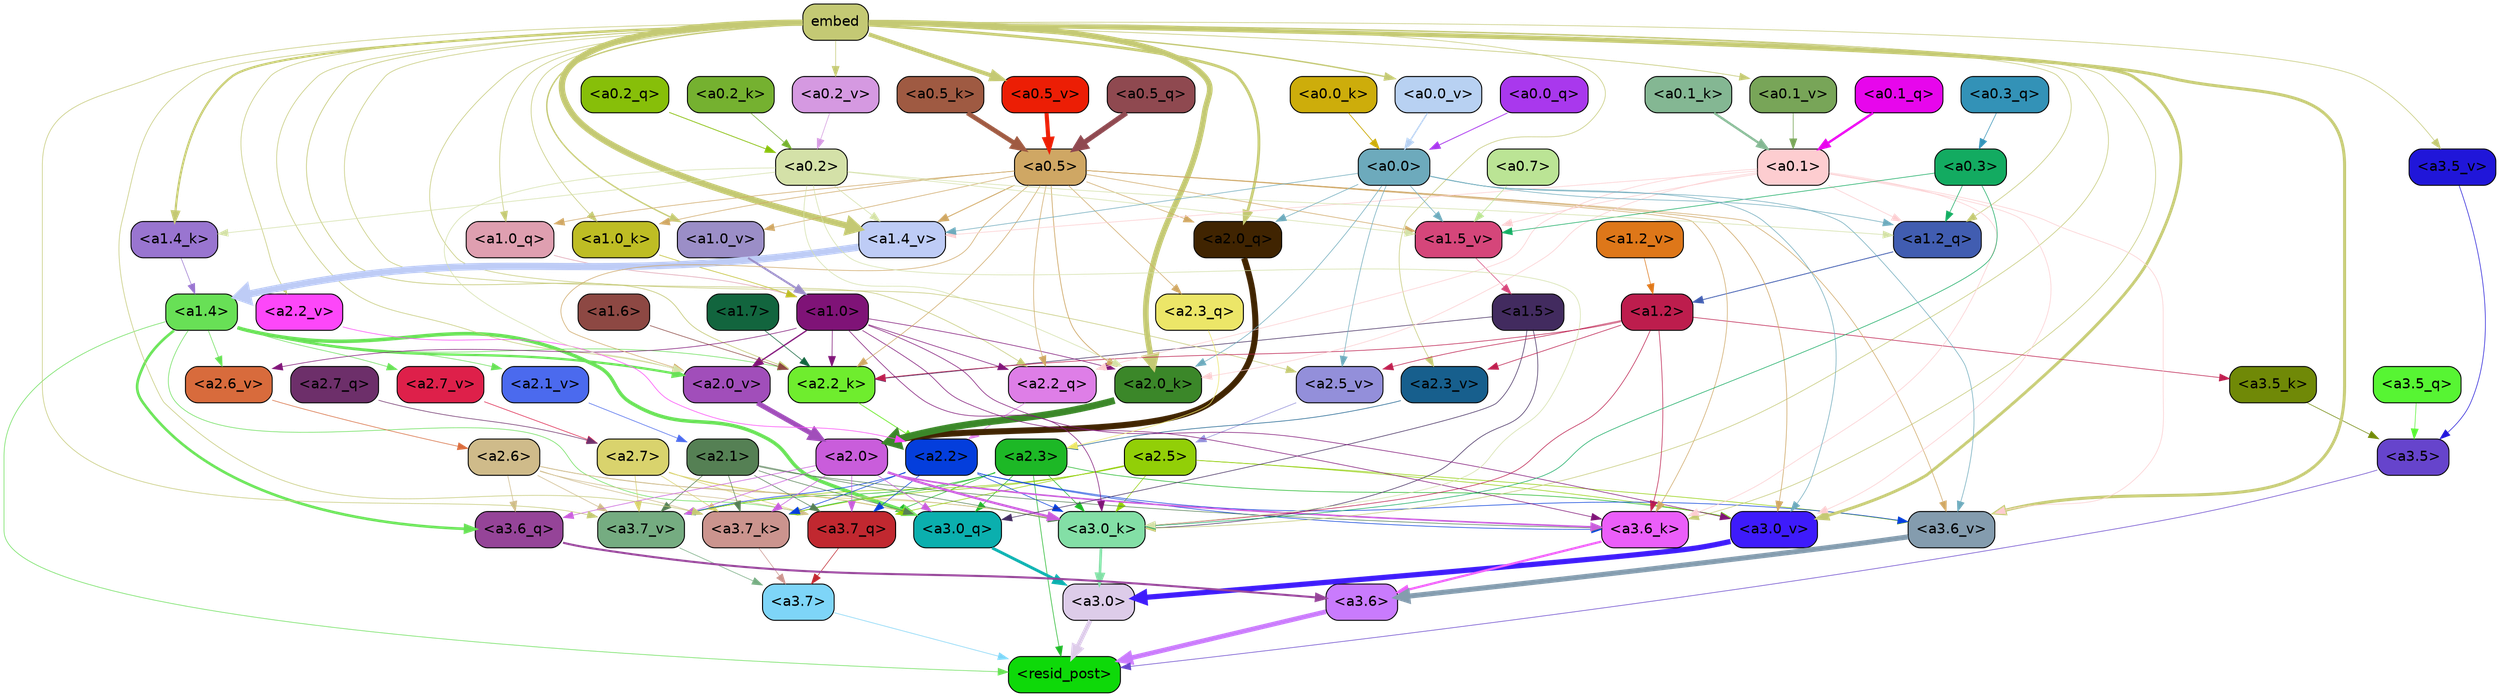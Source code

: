 strict digraph "" {
	graph [bgcolor=transparent,
		layout=dot,
		overlap=false,
		splines=true
	];
	"<a3.7>"	[color=black,
		fillcolor="#7ed5f8",
		fontname=Helvetica,
		shape=box,
		style="filled, rounded"];
	"<resid_post>"	[color=black,
		fillcolor="#0ed909",
		fontname=Helvetica,
		shape=box,
		style="filled, rounded"];
	"<a3.7>" -> "<resid_post>"	[color="#7ed5f8",
		penwidth=0.6];
	"<a3.6>"	[color=black,
		fillcolor="#c97bfd",
		fontname=Helvetica,
		shape=box,
		style="filled, rounded"];
	"<a3.6>" -> "<resid_post>"	[color="#c97bfd",
		penwidth=4.6696330308914185];
	"<a3.5>"	[color=black,
		fillcolor="#6644cc",
		fontname=Helvetica,
		shape=box,
		style="filled, rounded"];
	"<a3.5>" -> "<resid_post>"	[color="#6644cc",
		penwidth=0.6];
	"<a3.0>"	[color=black,
		fillcolor="#ddcce9",
		fontname=Helvetica,
		shape=box,
		style="filled, rounded"];
	"<a3.0>" -> "<resid_post>"	[color="#ddcce9",
		penwidth=4.282557368278503];
	"<a2.3>"	[color=black,
		fillcolor="#1db826",
		fontname=Helvetica,
		shape=box,
		style="filled, rounded"];
	"<a2.3>" -> "<resid_post>"	[color="#1db826",
		penwidth=0.6];
	"<a3.7_q>"	[color=black,
		fillcolor="#c12830",
		fontname=Helvetica,
		shape=box,
		style="filled, rounded"];
	"<a2.3>" -> "<a3.7_q>"	[color="#1db826",
		penwidth=0.6];
	"<a3.0_q>"	[color=black,
		fillcolor="#0bafae",
		fontname=Helvetica,
		shape=box,
		style="filled, rounded"];
	"<a2.3>" -> "<a3.0_q>"	[color="#1db826",
		penwidth=0.6];
	"<a3.7_k>"	[color=black,
		fillcolor="#cb948e",
		fontname=Helvetica,
		shape=box,
		style="filled, rounded"];
	"<a2.3>" -> "<a3.7_k>"	[color="#1db826",
		penwidth=0.6];
	"<a3.0_k>"	[color=black,
		fillcolor="#83dfa6",
		fontname=Helvetica,
		shape=box,
		style="filled, rounded"];
	"<a2.3>" -> "<a3.0_k>"	[color="#1db826",
		penwidth=0.6];
	"<a3.7_v>"	[color=black,
		fillcolor="#75ac81",
		fontname=Helvetica,
		shape=box,
		style="filled, rounded"];
	"<a2.3>" -> "<a3.7_v>"	[color="#1db826",
		penwidth=0.6];
	"<a3.0_v>"	[color=black,
		fillcolor="#3e1bfb",
		fontname=Helvetica,
		shape=box,
		style="filled, rounded"];
	"<a2.3>" -> "<a3.0_v>"	[color="#1db826",
		penwidth=0.6];
	"<a1.4>"	[color=black,
		fillcolor="#68e056",
		fontname=Helvetica,
		shape=box,
		style="filled, rounded"];
	"<a1.4>" -> "<resid_post>"	[color="#68e056",
		penwidth=0.6];
	"<a1.4>" -> "<a3.7_q>"	[color="#68e056",
		penwidth=0.6];
	"<a3.6_q>"	[color=black,
		fillcolor="#954498",
		fontname=Helvetica,
		shape=box,
		style="filled, rounded"];
	"<a1.4>" -> "<a3.6_q>"	[color="#68e056",
		penwidth=2.6073555648326874];
	"<a1.4>" -> "<a3.0_q>"	[color="#68e056",
		penwidth=3.4971605762839317];
	"<a2.2_k>"	[color=black,
		fillcolor="#6fed2e",
		fontname=Helvetica,
		shape=box,
		style="filled, rounded"];
	"<a1.4>" -> "<a2.2_k>"	[color="#68e056",
		penwidth=0.6];
	"<a2.7_v>"	[color=black,
		fillcolor="#de204a",
		fontname=Helvetica,
		shape=box,
		style="filled, rounded"];
	"<a1.4>" -> "<a2.7_v>"	[color="#68e056",
		penwidth=0.6];
	"<a2.6_v>"	[color=black,
		fillcolor="#d86b3c",
		fontname=Helvetica,
		shape=box,
		style="filled, rounded"];
	"<a1.4>" -> "<a2.6_v>"	[color="#68e056",
		penwidth=0.6];
	"<a2.1_v>"	[color=black,
		fillcolor="#4b6aee",
		fontname=Helvetica,
		shape=box,
		style="filled, rounded"];
	"<a1.4>" -> "<a2.1_v>"	[color="#68e056",
		penwidth=0.6];
	"<a2.0_v>"	[color=black,
		fillcolor="#a14eba",
		fontname=Helvetica,
		shape=box,
		style="filled, rounded"];
	"<a1.4>" -> "<a2.0_v>"	[color="#68e056",
		penwidth=2.268670678138733];
	"<a3.7_q>" -> "<a3.7>"	[color="#c12830",
		penwidth=0.6];
	"<a3.6_q>" -> "<a3.6>"	[color="#954498",
		penwidth=2.03758105635643];
	"<a3.5_q>"	[color=black,
		fillcolor="#57f533",
		fontname=Helvetica,
		shape=box,
		style="filled, rounded"];
	"<a3.5_q>" -> "<a3.5>"	[color="#57f533",
		penwidth=0.6];
	"<a3.0_q>" -> "<a3.0>"	[color="#0bafae",
		penwidth=2.8638100624084473];
	"<a3.7_k>" -> "<a3.7>"	[color="#cb948e",
		penwidth=0.6];
	"<a3.6_k>"	[color=black,
		fillcolor="#eb5ef9",
		fontname=Helvetica,
		shape=box,
		style="filled, rounded"];
	"<a3.6_k>" -> "<a3.6>"	[color="#eb5ef9",
		penwidth=2.174198240041733];
	"<a3.5_k>"	[color=black,
		fillcolor="#708907",
		fontname=Helvetica,
		shape=box,
		style="filled, rounded"];
	"<a3.5_k>" -> "<a3.5>"	[color="#708907",
		penwidth=0.6];
	"<a3.0_k>" -> "<a3.0>"	[color="#83dfa6",
		penwidth=2.6274144649505615];
	"<a3.7_v>" -> "<a3.7>"	[color="#75ac81",
		penwidth=0.6];
	"<a3.6_v>"	[color=black,
		fillcolor="#849cae",
		fontname=Helvetica,
		shape=box,
		style="filled, rounded"];
	"<a3.6_v>" -> "<a3.6>"	[color="#849cae",
		penwidth=5.002329230308533];
	"<a3.5_v>"	[color=black,
		fillcolor="#2016d9",
		fontname=Helvetica,
		shape=box,
		style="filled, rounded"];
	"<a3.5_v>" -> "<a3.5>"	[color="#2016d9",
		penwidth=0.6];
	"<a3.0_v>" -> "<a3.0>"	[color="#3e1bfb",
		penwidth=5.188832879066467];
	"<a2.7>"	[color=black,
		fillcolor="#d9d36d",
		fontname=Helvetica,
		shape=box,
		style="filled, rounded"];
	"<a2.7>" -> "<a3.7_q>"	[color="#d9d36d",
		penwidth=0.6];
	"<a2.7>" -> "<a3.0_q>"	[color="#d9d36d",
		penwidth=0.6];
	"<a2.7>" -> "<a3.7_k>"	[color="#d9d36d",
		penwidth=0.6];
	"<a2.7>" -> "<a3.0_k>"	[color="#d9d36d",
		penwidth=0.6];
	"<a2.7>" -> "<a3.7_v>"	[color="#d9d36d",
		penwidth=0.6];
	"<a2.6>"	[color=black,
		fillcolor="#cfbb8a",
		fontname=Helvetica,
		shape=box,
		style="filled, rounded"];
	"<a2.6>" -> "<a3.7_q>"	[color="#cfbb8a",
		penwidth=0.6];
	"<a2.6>" -> "<a3.6_q>"	[color="#cfbb8a",
		penwidth=0.6];
	"<a2.6>" -> "<a3.0_q>"	[color="#cfbb8a",
		penwidth=0.6];
	"<a2.6>" -> "<a3.7_k>"	[color="#cfbb8a",
		penwidth=0.6];
	"<a2.6>" -> "<a3.0_k>"	[color="#cfbb8a",
		penwidth=0.6];
	"<a2.6>" -> "<a3.7_v>"	[color="#cfbb8a",
		penwidth=0.6];
	"<a2.5>"	[color=black,
		fillcolor="#92cf07",
		fontname=Helvetica,
		shape=box,
		style="filled, rounded"];
	"<a2.5>" -> "<a3.7_q>"	[color="#92cf07",
		penwidth=0.6];
	"<a2.5>" -> "<a3.7_k>"	[color="#92cf07",
		penwidth=0.6];
	"<a2.5>" -> "<a3.0_k>"	[color="#92cf07",
		penwidth=0.6];
	"<a2.5>" -> "<a3.7_v>"	[color="#92cf07",
		penwidth=0.6];
	"<a2.5>" -> "<a3.6_v>"	[color="#92cf07",
		penwidth=0.6];
	"<a2.5>" -> "<a3.0_v>"	[color="#92cf07",
		penwidth=0.6];
	"<a2.2>"	[color=black,
		fillcolor="#043edc",
		fontname=Helvetica,
		shape=box,
		style="filled, rounded"];
	"<a2.2>" -> "<a3.7_q>"	[color="#043edc",
		penwidth=0.6];
	"<a2.2>" -> "<a3.7_k>"	[color="#043edc",
		penwidth=0.6];
	"<a2.2>" -> "<a3.6_k>"	[color="#043edc",
		penwidth=0.6];
	"<a2.2>" -> "<a3.0_k>"	[color="#043edc",
		penwidth=0.6];
	"<a2.2>" -> "<a3.7_v>"	[color="#043edc",
		penwidth=0.6];
	"<a2.2>" -> "<a3.6_v>"	[color="#043edc",
		penwidth=0.6];
	"<a2.1>"	[color=black,
		fillcolor="#558054",
		fontname=Helvetica,
		shape=box,
		style="filled, rounded"];
	"<a2.1>" -> "<a3.7_q>"	[color="#558054",
		penwidth=0.6];
	"<a2.1>" -> "<a3.0_q>"	[color="#558054",
		penwidth=0.6];
	"<a2.1>" -> "<a3.7_k>"	[color="#558054",
		penwidth=0.6];
	"<a2.1>" -> "<a3.6_k>"	[color="#558054",
		penwidth=0.6];
	"<a2.1>" -> "<a3.0_k>"	[color="#558054",
		penwidth=0.6];
	"<a2.1>" -> "<a3.7_v>"	[color="#558054",
		penwidth=0.6];
	"<a2.0>"	[color=black,
		fillcolor="#c95ddb",
		fontname=Helvetica,
		shape=box,
		style="filled, rounded"];
	"<a2.0>" -> "<a3.7_q>"	[color="#c95ddb",
		penwidth=0.6];
	"<a2.0>" -> "<a3.6_q>"	[color="#c95ddb",
		penwidth=0.6];
	"<a2.0>" -> "<a3.0_q>"	[color="#c95ddb",
		penwidth=0.6];
	"<a2.0>" -> "<a3.7_k>"	[color="#c95ddb",
		penwidth=0.6];
	"<a2.0>" -> "<a3.6_k>"	[color="#c95ddb",
		penwidth=1.5568191409111023];
	"<a2.0>" -> "<a3.0_k>"	[color="#c95ddb",
		penwidth=2.270527422428131];
	"<a2.0>" -> "<a3.7_v>"	[color="#c95ddb",
		penwidth=0.6];
	"<a1.5>"	[color=black,
		fillcolor="#422b5f",
		fontname=Helvetica,
		shape=box,
		style="filled, rounded"];
	"<a1.5>" -> "<a3.0_q>"	[color="#422b5f",
		penwidth=0.6];
	"<a1.5>" -> "<a3.0_k>"	[color="#422b5f",
		penwidth=0.6];
	"<a1.5>" -> "<a2.2_k>"	[color="#422b5f",
		penwidth=0.6];
	embed	[color=black,
		fillcolor="#c4c974",
		fontname=Helvetica,
		shape=box,
		style="filled, rounded"];
	embed -> "<a3.7_k>"	[color="#c4c974",
		penwidth=0.6];
	embed -> "<a3.6_k>"	[color="#c4c974",
		penwidth=0.6];
	embed -> "<a3.0_k>"	[color="#c4c974",
		penwidth=0.6];
	embed -> "<a3.7_v>"	[color="#c4c974",
		penwidth=0.6];
	embed -> "<a3.6_v>"	[color="#c4c974",
		penwidth=2.9588699340820312];
	embed -> "<a3.5_v>"	[color="#c4c974",
		penwidth=0.6];
	embed -> "<a3.0_v>"	[color="#c4c974",
		penwidth=2.8686431646347046];
	"<a2.2_q>"	[color=black,
		fillcolor="#de7ee7",
		fontname=Helvetica,
		shape=box,
		style="filled, rounded"];
	embed -> "<a2.2_q>"	[color="#c4c974",
		penwidth=0.6];
	"<a2.0_q>"	[color=black,
		fillcolor="#402401",
		fontname=Helvetica,
		shape=box,
		style="filled, rounded"];
	embed -> "<a2.0_q>"	[color="#c4c974",
		penwidth=2.7617180347442627];
	embed -> "<a2.2_k>"	[color="#c4c974",
		penwidth=0.67606520652771];
	"<a2.0_k>"	[color=black,
		fillcolor="#3b8729",
		fontname=Helvetica,
		shape=box,
		style="filled, rounded"];
	embed -> "<a2.0_k>"	[color="#c4c974",
		penwidth=5.615107178688049];
	"<a2.5_v>"	[color=black,
		fillcolor="#938fda",
		fontname=Helvetica,
		shape=box,
		style="filled, rounded"];
	embed -> "<a2.5_v>"	[color="#c4c974",
		penwidth=0.6];
	"<a2.3_v>"	[color=black,
		fillcolor="#175f8d",
		fontname=Helvetica,
		shape=box,
		style="filled, rounded"];
	embed -> "<a2.3_v>"	[color="#c4c974",
		penwidth=0.6];
	"<a2.2_v>"	[color=black,
		fillcolor="#fd47f9",
		fontname=Helvetica,
		shape=box,
		style="filled, rounded"];
	embed -> "<a2.2_v>"	[color="#c4c974",
		penwidth=0.6];
	embed -> "<a2.0_v>"	[color="#c4c974",
		penwidth=0.6];
	"<a1.2_q>"	[color=black,
		fillcolor="#415db1",
		fontname=Helvetica,
		shape=box,
		style="filled, rounded"];
	embed -> "<a1.2_q>"	[color="#c4c974",
		penwidth=0.6];
	"<a1.0_q>"	[color=black,
		fillcolor="#df9fb0",
		fontname=Helvetica,
		shape=box,
		style="filled, rounded"];
	embed -> "<a1.0_q>"	[color="#c4c974",
		penwidth=0.6];
	"<a1.4_k>"	[color=black,
		fillcolor="#9975d0",
		fontname=Helvetica,
		shape=box,
		style="filled, rounded"];
	embed -> "<a1.4_k>"	[color="#c4c974",
		penwidth=2.1468217372894287];
	"<a1.0_k>"	[color=black,
		fillcolor="#bebd24",
		fontname=Helvetica,
		shape=box,
		style="filled, rounded"];
	embed -> "<a1.0_k>"	[color="#c4c974",
		penwidth=0.6];
	"<a1.4_v>"	[color=black,
		fillcolor="#beccf6",
		fontname=Helvetica,
		shape=box,
		style="filled, rounded"];
	embed -> "<a1.4_v>"	[color="#c4c974",
		penwidth=6.189999580383301];
	"<a1.0_v>"	[color=black,
		fillcolor="#9b8ec7",
		fontname=Helvetica,
		shape=box,
		style="filled, rounded"];
	embed -> "<a1.0_v>"	[color="#c4c974",
		penwidth=1.3123979568481445];
	"<a0.5_v>"	[color=black,
		fillcolor="#ec1e05",
		fontname=Helvetica,
		shape=box,
		style="filled, rounded"];
	embed -> "<a0.5_v>"	[color="#c4c974",
		penwidth=4.06441330909729];
	"<a0.2_v>"	[color=black,
		fillcolor="#d599e1",
		fontname=Helvetica,
		shape=box,
		style="filled, rounded"];
	embed -> "<a0.2_v>"	[color="#c4c974",
		penwidth=0.6];
	"<a0.1_v>"	[color=black,
		fillcolor="#78a558",
		fontname=Helvetica,
		shape=box,
		style="filled, rounded"];
	embed -> "<a0.1_v>"	[color="#c4c974",
		penwidth=0.6574034690856934];
	"<a0.0_v>"	[color=black,
		fillcolor="#b8d1f2",
		fontname=Helvetica,
		shape=box,
		style="filled, rounded"];
	embed -> "<a0.0_v>"	[color="#c4c974",
		penwidth=1.3119869232177734];
	"<a1.2>"	[color=black,
		fillcolor="#bd1d4d",
		fontname=Helvetica,
		shape=box,
		style="filled, rounded"];
	"<a1.2>" -> "<a3.6_k>"	[color="#bd1d4d",
		penwidth=0.6];
	"<a1.2>" -> "<a3.5_k>"	[color="#bd1d4d",
		penwidth=0.6];
	"<a1.2>" -> "<a3.0_k>"	[color="#bd1d4d",
		penwidth=0.6];
	"<a1.2>" -> "<a2.2_k>"	[color="#bd1d4d",
		penwidth=0.6];
	"<a1.2>" -> "<a2.5_v>"	[color="#bd1d4d",
		penwidth=0.6];
	"<a1.2>" -> "<a2.3_v>"	[color="#bd1d4d",
		penwidth=0.6];
	"<a1.0>"	[color=black,
		fillcolor="#7f1377",
		fontname=Helvetica,
		shape=box,
		style="filled, rounded"];
	"<a1.0>" -> "<a3.6_k>"	[color="#7f1377",
		penwidth=0.6];
	"<a1.0>" -> "<a3.0_k>"	[color="#7f1377",
		penwidth=0.6];
	"<a1.0>" -> "<a3.0_v>"	[color="#7f1377",
		penwidth=0.6];
	"<a1.0>" -> "<a2.2_q>"	[color="#7f1377",
		penwidth=0.6];
	"<a1.0>" -> "<a2.2_k>"	[color="#7f1377",
		penwidth=0.6];
	"<a1.0>" -> "<a2.0_k>"	[color="#7f1377",
		penwidth=0.6];
	"<a1.0>" -> "<a2.6_v>"	[color="#7f1377",
		penwidth=0.6];
	"<a1.0>" -> "<a2.0_v>"	[color="#7f1377",
		penwidth=1.27996826171875];
	"<a0.5>"	[color=black,
		fillcolor="#cfa764",
		fontname=Helvetica,
		shape=box,
		style="filled, rounded"];
	"<a0.5>" -> "<a3.6_k>"	[color="#cfa764",
		penwidth=0.6];
	"<a0.5>" -> "<a3.6_v>"	[color="#cfa764",
		penwidth=0.6];
	"<a0.5>" -> "<a3.0_v>"	[color="#cfa764",
		penwidth=0.6421224474906921];
	"<a2.3_q>"	[color=black,
		fillcolor="#ece668",
		fontname=Helvetica,
		shape=box,
		style="filled, rounded"];
	"<a0.5>" -> "<a2.3_q>"	[color="#cfa764",
		penwidth=0.6];
	"<a0.5>" -> "<a2.2_q>"	[color="#cfa764",
		penwidth=0.6];
	"<a0.5>" -> "<a2.0_q>"	[color="#cfa764",
		penwidth=0.6];
	"<a0.5>" -> "<a2.2_k>"	[color="#cfa764",
		penwidth=0.6];
	"<a0.5>" -> "<a2.0_k>"	[color="#cfa764",
		penwidth=0.7151575088500977];
	"<a0.5>" -> "<a2.0_v>"	[color="#cfa764",
		penwidth=0.6];
	"<a0.5>" -> "<a1.0_q>"	[color="#cfa764",
		penwidth=0.6];
	"<a0.5>" -> "<a1.0_k>"	[color="#cfa764",
		penwidth=0.6];
	"<a1.5_v>"	[color=black,
		fillcolor="#d5467a",
		fontname=Helvetica,
		shape=box,
		style="filled, rounded"];
	"<a0.5>" -> "<a1.5_v>"	[color="#cfa764",
		penwidth=0.6];
	"<a0.5>" -> "<a1.4_v>"	[color="#cfa764",
		penwidth=0.8927993774414062];
	"<a0.5>" -> "<a1.0_v>"	[color="#cfa764",
		penwidth=0.6];
	"<a0.1>"	[color=black,
		fillcolor="#fdcdd0",
		fontname=Helvetica,
		shape=box,
		style="filled, rounded"];
	"<a0.1>" -> "<a3.6_k>"	[color="#fdcdd0",
		penwidth=0.6];
	"<a0.1>" -> "<a3.6_v>"	[color="#fdcdd0",
		penwidth=0.6];
	"<a0.1>" -> "<a3.0_v>"	[color="#fdcdd0",
		penwidth=0.6];
	"<a0.1>" -> "<a2.2_q>"	[color="#fdcdd0",
		penwidth=0.6];
	"<a0.1>" -> "<a2.0_k>"	[color="#fdcdd0",
		penwidth=0.6];
	"<a0.1>" -> "<a1.2_q>"	[color="#fdcdd0",
		penwidth=0.6];
	"<a0.1>" -> "<a1.5_v>"	[color="#fdcdd0",
		penwidth=0.6];
	"<a0.1>" -> "<a1.4_v>"	[color="#fdcdd0",
		penwidth=0.6];
	"<a0.3>"	[color=black,
		fillcolor="#13ab61",
		fontname=Helvetica,
		shape=box,
		style="filled, rounded"];
	"<a0.3>" -> "<a3.0_k>"	[color="#13ab61",
		penwidth=0.6];
	"<a0.3>" -> "<a1.2_q>"	[color="#13ab61",
		penwidth=0.6];
	"<a0.3>" -> "<a1.5_v>"	[color="#13ab61",
		penwidth=0.6];
	"<a0.2>"	[color=black,
		fillcolor="#d4e1a8",
		fontname=Helvetica,
		shape=box,
		style="filled, rounded"];
	"<a0.2>" -> "<a3.0_k>"	[color="#d4e1a8",
		penwidth=0.6];
	"<a0.2>" -> "<a2.0_k>"	[color="#d4e1a8",
		penwidth=0.6];
	"<a0.2>" -> "<a2.0_v>"	[color="#d4e1a8",
		penwidth=0.6];
	"<a0.2>" -> "<a1.2_q>"	[color="#d4e1a8",
		penwidth=0.6];
	"<a0.2>" -> "<a1.4_k>"	[color="#d4e1a8",
		penwidth=0.6];
	"<a0.2>" -> "<a1.5_v>"	[color="#d4e1a8",
		penwidth=0.6];
	"<a0.2>" -> "<a1.4_v>"	[color="#d4e1a8",
		penwidth=0.6];
	"<a0.0>"	[color=black,
		fillcolor="#6daabc",
		fontname=Helvetica,
		shape=box,
		style="filled, rounded"];
	"<a0.0>" -> "<a3.6_v>"	[color="#6daabc",
		penwidth=0.6];
	"<a0.0>" -> "<a3.0_v>"	[color="#6daabc",
		penwidth=0.6];
	"<a0.0>" -> "<a2.0_q>"	[color="#6daabc",
		penwidth=0.6];
	"<a0.0>" -> "<a2.0_k>"	[color="#6daabc",
		penwidth=0.6];
	"<a0.0>" -> "<a2.5_v>"	[color="#6daabc",
		penwidth=0.6];
	"<a0.0>" -> "<a1.2_q>"	[color="#6daabc",
		penwidth=0.6];
	"<a0.0>" -> "<a1.5_v>"	[color="#6daabc",
		penwidth=0.6];
	"<a0.0>" -> "<a1.4_v>"	[color="#6daabc",
		penwidth=0.6];
	"<a2.7_q>"	[color=black,
		fillcolor="#6d2f6a",
		fontname=Helvetica,
		shape=box,
		style="filled, rounded"];
	"<a2.7_q>" -> "<a2.7>"	[color="#6d2f6a",
		penwidth=0.6];
	"<a2.3_q>" -> "<a2.3>"	[color="#ece668",
		penwidth=0.6];
	"<a2.2_q>" -> "<a2.2>"	[color="#de7ee7",
		penwidth=0.6340763568878174];
	"<a2.0_q>" -> "<a2.0>"	[color="#402401",
		penwidth=6.0160088539123535];
	"<a2.2_k>" -> "<a2.2>"	[color="#6fed2e",
		penwidth=0.7764816284179688];
	"<a2.0_k>" -> "<a2.0>"	[color="#3b8729",
		penwidth=6.773025274276733];
	"<a2.7_v>" -> "<a2.7>"	[color="#de204a",
		penwidth=0.6];
	"<a2.6_v>" -> "<a2.6>"	[color="#d86b3c",
		penwidth=0.6];
	"<a2.5_v>" -> "<a2.5>"	[color="#938fda",
		penwidth=0.6];
	"<a2.3_v>" -> "<a2.3>"	[color="#175f8d",
		penwidth=0.6];
	"<a2.2_v>" -> "<a2.2>"	[color="#fd47f9",
		penwidth=0.6];
	"<a2.1_v>" -> "<a2.1>"	[color="#4b6aee",
		penwidth=0.6];
	"<a2.0_v>" -> "<a2.0>"	[color="#a14eba",
		penwidth=4.906715989112854];
	"<a1.7>"	[color=black,
		fillcolor="#12653e",
		fontname=Helvetica,
		shape=box,
		style="filled, rounded"];
	"<a1.7>" -> "<a2.2_k>"	[color="#12653e",
		penwidth=0.6];
	"<a1.6>"	[color=black,
		fillcolor="#8d4843",
		fontname=Helvetica,
		shape=box,
		style="filled, rounded"];
	"<a1.6>" -> "<a2.2_k>"	[color="#8d4843",
		penwidth=0.6];
	"<a1.2_q>" -> "<a1.2>"	[color="#415db1",
		penwidth=0.836545467376709];
	"<a1.0_q>" -> "<a1.0>"	[color="#df9fb0",
		penwidth=0.6];
	"<a1.4_k>" -> "<a1.4>"	[color="#9975d0",
		penwidth=0.6];
	"<a1.0_k>" -> "<a1.0>"	[color="#bebd24",
		penwidth=0.6];
	"<a1.5_v>" -> "<a1.5>"	[color="#d5467a",
		penwidth=0.6];
	"<a1.4_v>" -> "<a1.4>"	[color="#beccf6",
		penwidth=7.093163728713989];
	"<a1.2_v>"	[color=black,
		fillcolor="#de7719",
		fontname=Helvetica,
		shape=box,
		style="filled, rounded"];
	"<a1.2_v>" -> "<a1.2>"	[color="#de7719",
		penwidth=0.6];
	"<a1.0_v>" -> "<a1.0>"	[color="#9b8ec7",
		penwidth=1.9666723012924194];
	"<a0.7>"	[color=black,
		fillcolor="#bbe495",
		fontname=Helvetica,
		shape=box,
		style="filled, rounded"];
	"<a0.7>" -> "<a1.5_v>"	[color="#bbe495",
		penwidth=0.6];
	"<a0.5_q>"	[color=black,
		fillcolor="#8f4950",
		fontname=Helvetica,
		shape=box,
		style="filled, rounded"];
	"<a0.5_q>" -> "<a0.5>"	[color="#8f4950",
		penwidth=5.0559651255607605];
	"<a0.3_q>"	[color=black,
		fillcolor="#3392b7",
		fontname=Helvetica,
		shape=box,
		style="filled, rounded"];
	"<a0.3_q>" -> "<a0.3>"	[color="#3392b7",
		penwidth=0.6];
	"<a0.2_q>"	[color=black,
		fillcolor="#87bf09",
		fontname=Helvetica,
		shape=box,
		style="filled, rounded"];
	"<a0.2_q>" -> "<a0.2>"	[color="#87bf09",
		penwidth=0.7587676048278809];
	"<a0.1_q>"	[color=black,
		fillcolor="#e706ec",
		fontname=Helvetica,
		shape=box,
		style="filled, rounded"];
	"<a0.1_q>" -> "<a0.1>"	[color="#e706ec",
		penwidth=2.3103086948394775];
	"<a0.0_q>"	[color=black,
		fillcolor="#a938ed",
		fontname=Helvetica,
		shape=box,
		style="filled, rounded"];
	"<a0.0_q>" -> "<a0.0>"	[color="#a938ed",
		penwidth=0.8285908699035645];
	"<a0.5_k>"	[color=black,
		fillcolor="#9f5a42",
		fontname=Helvetica,
		shape=box,
		style="filled, rounded"];
	"<a0.5_k>" -> "<a0.5>"	[color="#9f5a42",
		penwidth=4.577519536018372];
	"<a0.2_k>"	[color=black,
		fillcolor="#75b130",
		fontname=Helvetica,
		shape=box,
		style="filled, rounded"];
	"<a0.2_k>" -> "<a0.2>"	[color="#75b130",
		penwidth=0.6];
	"<a0.1_k>"	[color=black,
		fillcolor="#84b793",
		fontname=Helvetica,
		shape=box,
		style="filled, rounded"];
	"<a0.1_k>" -> "<a0.1>"	[color="#84b793",
		penwidth=2.2273199558258057];
	"<a0.0_k>"	[color=black,
		fillcolor="#cdad0b",
		fontname=Helvetica,
		shape=box,
		style="filled, rounded"];
	"<a0.0_k>" -> "<a0.0>"	[color="#cdad0b",
		penwidth=0.7703166007995605];
	"<a0.5_v>" -> "<a0.5>"	[color="#ec1e05",
		penwidth=4.062177300453186];
	"<a0.2_v>" -> "<a0.2>"	[color="#d599e1",
		penwidth=0.6];
	"<a0.1_v>" -> "<a0.1>"	[color="#78a558",
		penwidth=0.654442310333252];
	"<a0.0_v>" -> "<a0.0>"	[color="#b8d1f2",
		penwidth=1.307939052581787];
}
